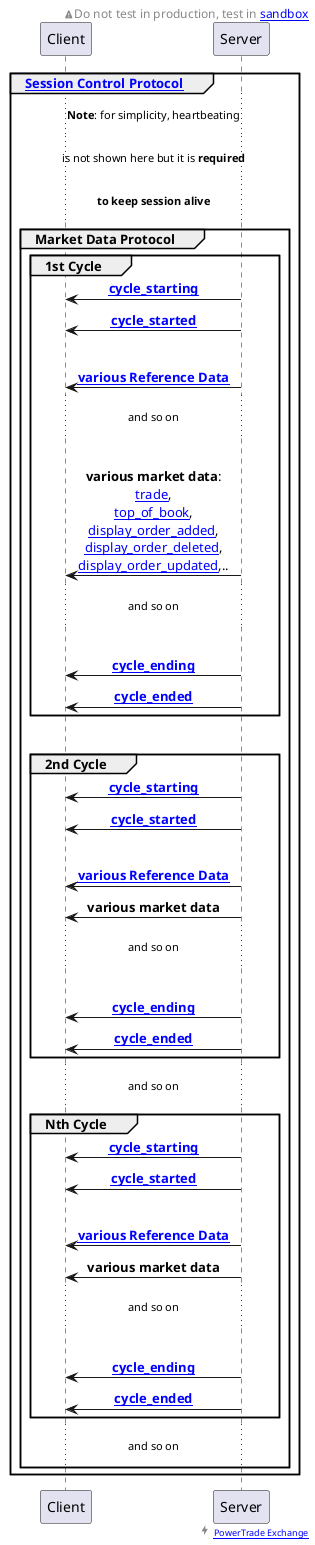 @startuml market_data_protocol

' to support time duration and delays:
'!pragma teoz true

'skinparam handwritten true
'skinparam shadowing false

'skinparam monochrome true
skinparam sequenceMessageAlign center

'skinparam title {
'    BorderRoundCorner 5
'    BorderThickness 1
'    BorderColor black
'    BackgroundColor WhiteSmoke
'}

    '<font color=black>Warning:</font>
right header
    <size:12><&warning>Do not test in production, test in [[#WS_API_Services_Sandbox sandbox]]</size>
endheader

right footer <size:15><&bolt></size> <size:9>[[https://power.trade PowerTrade Exchange]]</size>

'entity Client
'entity Server

group <b>[[#session_control_with_auth Session Control Protocol]]</b>

    ... <b>Note</b>: for simplicity, heartbeating ...
    ... is not shown here but it is <b>required</b> ...
    ... <b>to keep session alive</b> ...

    group <b>Market Data Protocol</b>

        group 1st Cycle
            Client <- Server : <b>[[#cycle_starting cycle_starting]]</b>
            Client <- Server : <b>[[#cycle_started cycle_started]]</b>
            |||
            Client <- Server : <b>[[#Reference_Data various Reference Data]]</b>
            ... and so on ...
            |||
            Client <- Server : <b>various market data</b>:\n[[#trade trade]],\n[[#top_of_book top_of_book]],\n[[#display_order_added display_order_added]],\n[[#display_order_deleted display_order_deleted]],\n[[#display_order_updated display_order_updated]],..
            ... and so on ...
            |||
            Client <- Server : <b>[[#cycle_ending cycle_ending]]</b>
            Client <- Server : <b>[[#cycle_ended cycle_ended]]</b>
        end
        |||
        group 2nd Cycle
            Client <- Server : <b>[[#cycle_starting cycle_starting]]</b>
            Client <- Server : <b>[[#cycle_started cycle_started]]</b>
            |||
            Client <- Server : <b>[[#Reference_Data various Reference Data]]</b>
            Client <- Server : <b>various market data</b>
            ... and so on ...
            |||
            Client <- Server : <b>[[#cycle_ending cycle_ending]]</b>
            Client <- Server : <b>[[#cycle_ended cycle_ended]]</b>
        end

        ... and so on ...

        group Nth Cycle
            Client <- Server : <b>[[#cycle_starting cycle_starting]]</b>
            Client <- Server : <b>[[#cycle_started cycle_started]]</b>
            |||
            Client <- Server : <b>[[#Reference_Data various Reference Data]]</b>
            Client <- Server : <b>various market data</b>
            ... and so on ...
            |||
            Client <- Server : <b>[[#cycle_ending cycle_ending]]</b>
            Client <- Server : <b>[[#cycle_ended cycle_ended]]</b>
        end

        ... and so on ...

    end
end

@enduml
